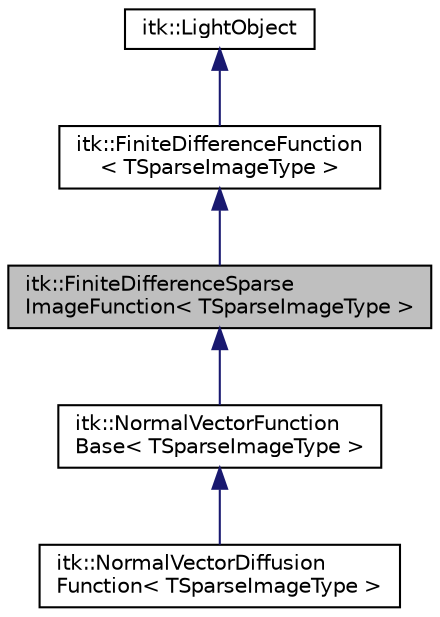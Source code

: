 digraph "itk::FiniteDifferenceSparseImageFunction&lt; TSparseImageType &gt;"
{
 // LATEX_PDF_SIZE
  edge [fontname="Helvetica",fontsize="10",labelfontname="Helvetica",labelfontsize="10"];
  node [fontname="Helvetica",fontsize="10",shape=record];
  Node1 [label="itk::FiniteDifferenceSparse\lImageFunction\< TSparseImageType \>",height=0.2,width=0.4,color="black", fillcolor="grey75", style="filled", fontcolor="black",tooltip="This is the base class for function classes that can be used with filters derived from FiniteDifferen..."];
  Node2 -> Node1 [dir="back",color="midnightblue",fontsize="10",style="solid",fontname="Helvetica"];
  Node2 [label="itk::FiniteDifferenceFunction\l\< TSparseImageType \>",height=0.2,width=0.4,color="black", fillcolor="white", style="filled",URL="$classitk_1_1FiniteDifferenceFunction.html",tooltip=" "];
  Node3 -> Node2 [dir="back",color="midnightblue",fontsize="10",style="solid",fontname="Helvetica"];
  Node3 [label="itk::LightObject",height=0.2,width=0.4,color="black", fillcolor="white", style="filled",URL="$classitk_1_1LightObject.html",tooltip="Light weight base class for most itk classes."];
  Node1 -> Node4 [dir="back",color="midnightblue",fontsize="10",style="solid",fontname="Helvetica"];
  Node4 [label="itk::NormalVectorFunction\lBase\< TSparseImageType \>",height=0.2,width=0.4,color="black", fillcolor="white", style="filled",URL="$classitk_1_1NormalVectorFunctionBase.html",tooltip="This class defines the common functionality for Sparse Image neighborhoods of unit vectors."];
  Node4 -> Node5 [dir="back",color="midnightblue",fontsize="10",style="solid",fontname="Helvetica"];
  Node5 [label="itk::NormalVectorDiffusion\lFunction\< TSparseImageType \>",height=0.2,width=0.4,color="black", fillcolor="white", style="filled",URL="$classitk_1_1NormalVectorDiffusionFunction.html",tooltip="This class defines all the necessary functionality for performing isotropic and anisotropic diffusion..."];
}
